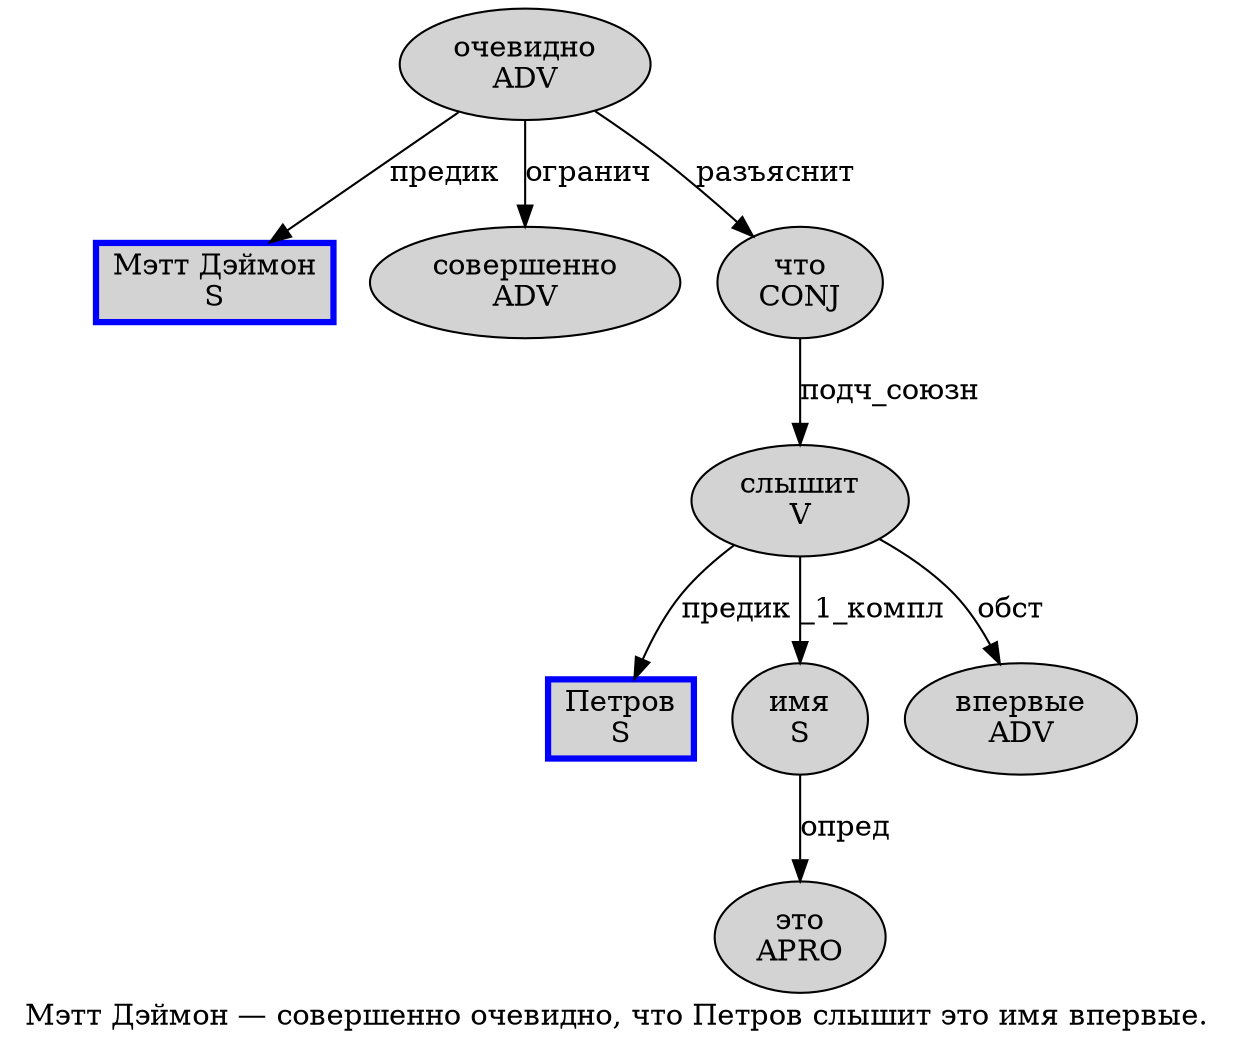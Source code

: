 digraph SENTENCE_1580 {
	graph [label="Мэтт Дэймон — совершенно очевидно, что Петров слышит это имя впервые."]
	node [style=filled]
		0 [label="Мэтт Дэймон
S" color=blue fillcolor=lightgray penwidth=3 shape=box]
		2 [label="совершенно
ADV" color="" fillcolor=lightgray penwidth=1 shape=ellipse]
		3 [label="очевидно
ADV" color="" fillcolor=lightgray penwidth=1 shape=ellipse]
		5 [label="что
CONJ" color="" fillcolor=lightgray penwidth=1 shape=ellipse]
		6 [label="Петров
S" color=blue fillcolor=lightgray penwidth=3 shape=box]
		7 [label="слышит
V" color="" fillcolor=lightgray penwidth=1 shape=ellipse]
		8 [label="это
APRO" color="" fillcolor=lightgray penwidth=1 shape=ellipse]
		9 [label="имя
S" color="" fillcolor=lightgray penwidth=1 shape=ellipse]
		10 [label="впервые
ADV" color="" fillcolor=lightgray penwidth=1 shape=ellipse]
			7 -> 6 [label="предик"]
			7 -> 9 [label="_1_компл"]
			7 -> 10 [label="обст"]
			5 -> 7 [label="подч_союзн"]
			3 -> 0 [label="предик"]
			3 -> 2 [label="огранич"]
			3 -> 5 [label="разъяснит"]
			9 -> 8 [label="опред"]
}